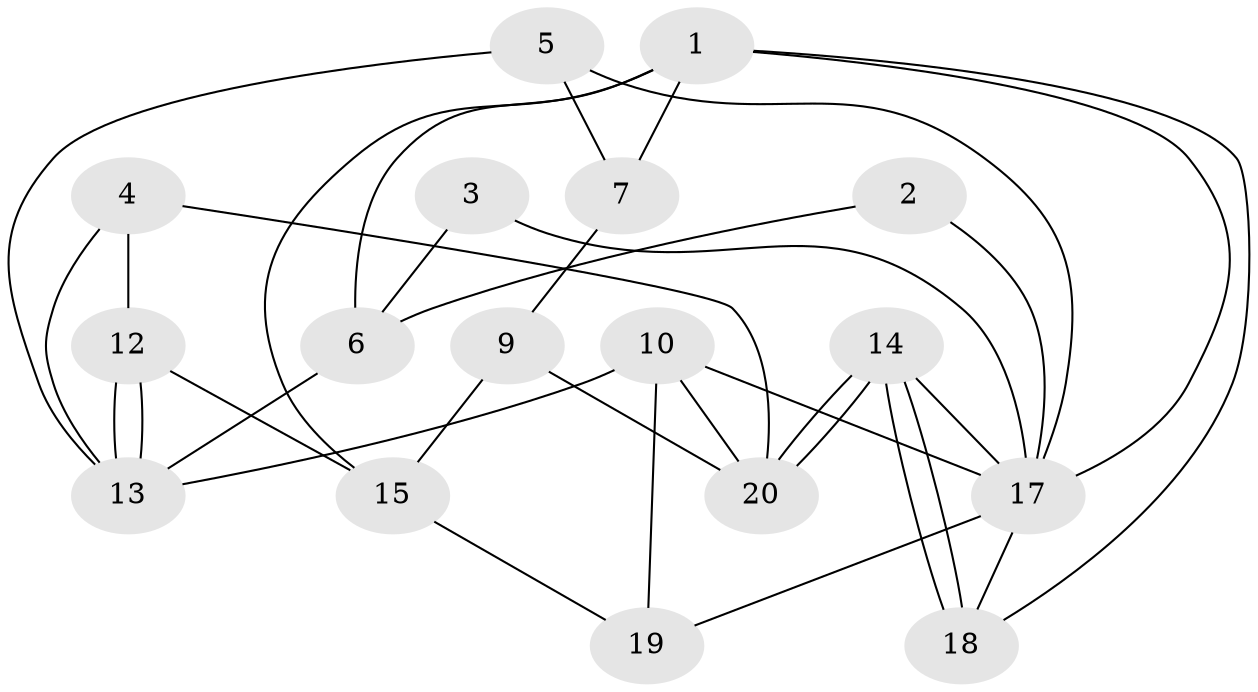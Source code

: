 // Generated by graph-tools (version 1.1) at 2025/46/02/15/25 05:46:28]
// undirected, 17 vertices, 34 edges
graph export_dot {
graph [start="1"]
  node [color=gray90,style=filled];
  1 [super="+11"];
  2 [super="+16"];
  3 [super="+11"];
  4;
  5;
  6;
  7 [super="+16"];
  9;
  10;
  12;
  13 [super="+8"];
  14;
  15 [super="+8"];
  17;
  18;
  19;
  20;
  1 -- 18;
  1 -- 17;
  1 -- 6;
  1 -- 7;
  1 -- 15;
  2 -- 6;
  2 -- 17;
  3 -- 17;
  3 -- 6;
  4 -- 12;
  4 -- 20;
  4 -- 13;
  5 -- 13;
  5 -- 17;
  5 -- 7;
  6 -- 13;
  7 -- 9;
  9 -- 20;
  9 -- 15;
  10 -- 13;
  10 -- 17;
  10 -- 19;
  10 -- 20;
  12 -- 13;
  12 -- 13;
  12 -- 15;
  14 -- 20;
  14 -- 20;
  14 -- 18;
  14 -- 18;
  14 -- 17;
  15 -- 19;
  17 -- 19;
  17 -- 18;
}
